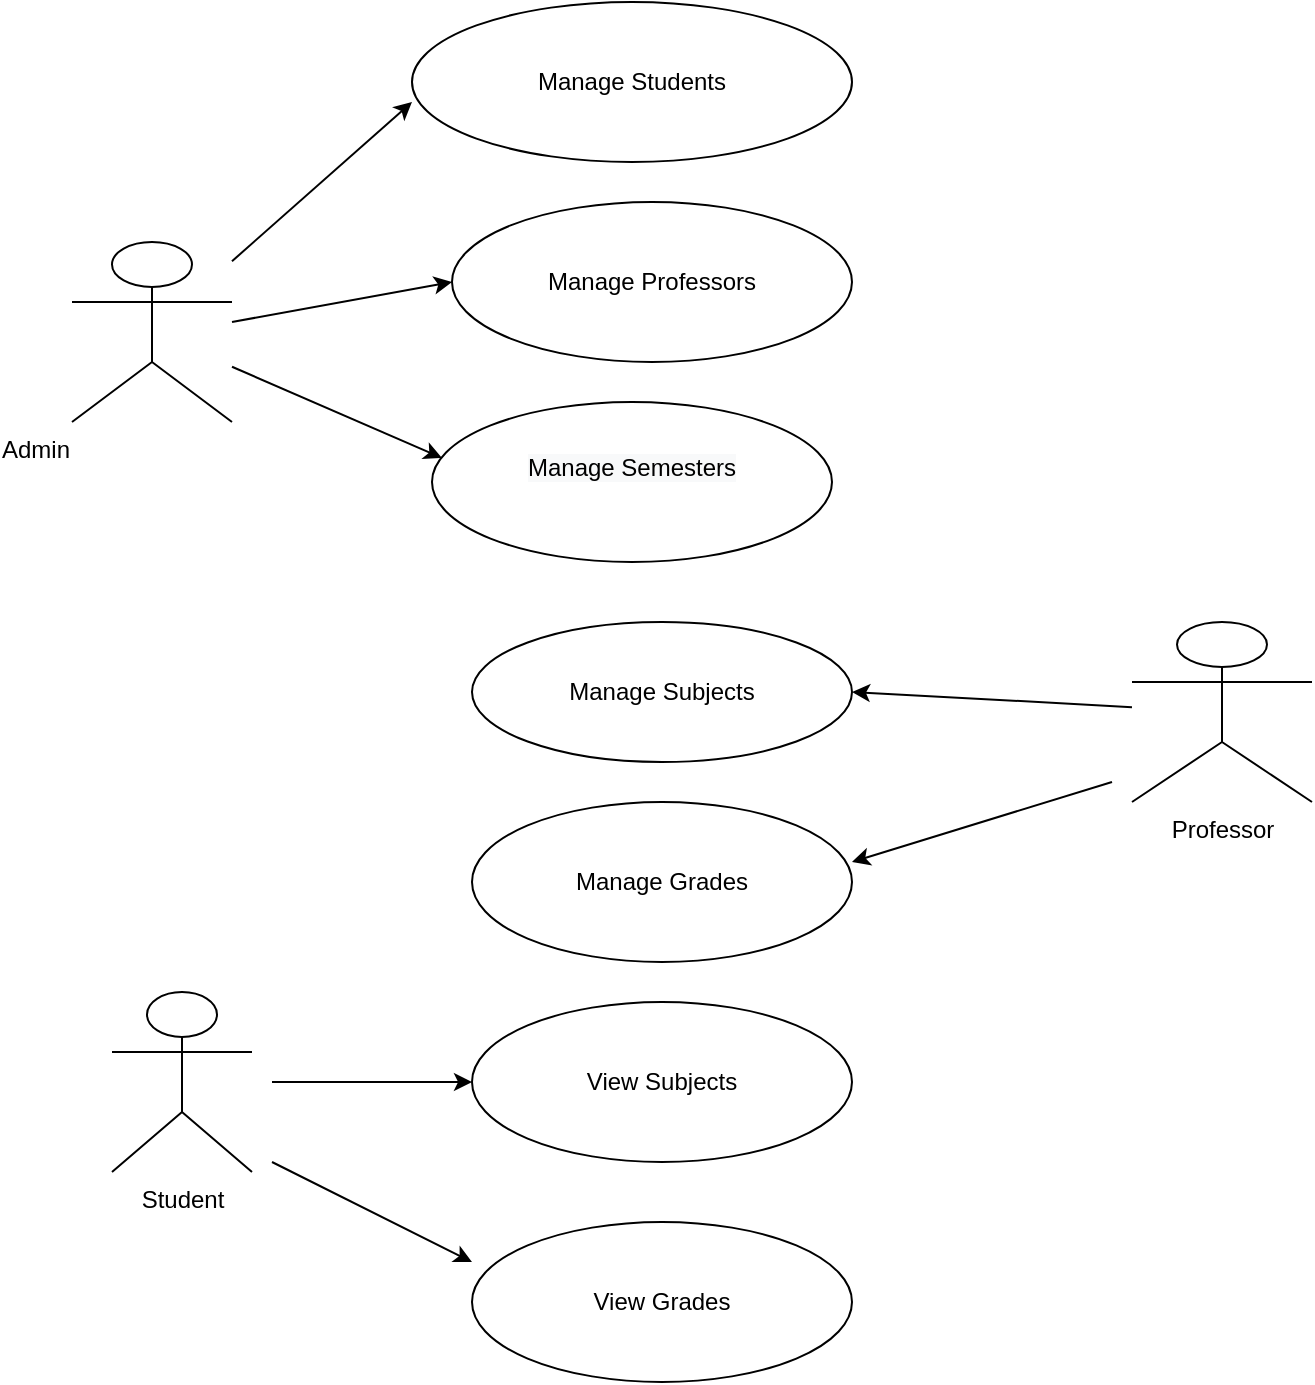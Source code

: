 <mxfile version="20.2.2" type="github">
  <diagram id="0_ErZN5WA0W29r6_q3-Z" name="Page-1">
    <mxGraphModel dx="1381" dy="795" grid="1" gridSize="10" guides="1" tooltips="1" connect="1" arrows="1" fold="1" page="1" pageScale="1" pageWidth="850" pageHeight="1100" math="0" shadow="0">
      <root>
        <mxCell id="0" />
        <mxCell id="1" parent="0" />
        <mxCell id="8udPuZZa-RVb5TZ7qEcf-2" value="&#xa;&lt;span style=&quot;color: rgb(0, 0, 0); font-family: Helvetica; font-size: 12px; font-style: normal; font-variant-ligatures: normal; font-variant-caps: normal; font-weight: 400; letter-spacing: normal; orphans: 2; text-align: center; text-indent: 0px; text-transform: none; widows: 2; word-spacing: 0px; -webkit-text-stroke-width: 0px; background-color: rgb(248, 249, 250); text-decoration-thickness: initial; text-decoration-style: initial; text-decoration-color: initial; float: none; display: inline !important;&quot;&gt;Manage Semesters&lt;/span&gt;&#xa;&#xa;" style="ellipse;whiteSpace=wrap;html=1;" vertex="1" parent="1">
          <mxGeometry x="270" y="240" width="200" height="80" as="geometry" />
        </mxCell>
        <mxCell id="8udPuZZa-RVb5TZ7qEcf-3" value="View Grades" style="ellipse;whiteSpace=wrap;html=1;" vertex="1" parent="1">
          <mxGeometry x="290" y="650" width="190" height="80" as="geometry" />
        </mxCell>
        <mxCell id="8udPuZZa-RVb5TZ7qEcf-4" value="Manage Professors" style="ellipse;whiteSpace=wrap;html=1;" vertex="1" parent="1">
          <mxGeometry x="280" y="140" width="200" height="80" as="geometry" />
        </mxCell>
        <mxCell id="8udPuZZa-RVb5TZ7qEcf-5" value="View Subjects" style="ellipse;whiteSpace=wrap;html=1;" vertex="1" parent="1">
          <mxGeometry x="290" y="540" width="190" height="80" as="geometry" />
        </mxCell>
        <mxCell id="8udPuZZa-RVb5TZ7qEcf-6" value="Manage Grades" style="ellipse;whiteSpace=wrap;html=1;" vertex="1" parent="1">
          <mxGeometry x="290" y="440" width="190" height="80" as="geometry" />
        </mxCell>
        <mxCell id="8udPuZZa-RVb5TZ7qEcf-7" value="Manage Subjects" style="ellipse;whiteSpace=wrap;html=1;" vertex="1" parent="1">
          <mxGeometry x="290" y="350" width="190" height="70" as="geometry" />
        </mxCell>
        <mxCell id="8udPuZZa-RVb5TZ7qEcf-9" value="Admin" style="shape=umlActor;verticalLabelPosition=bottom;verticalAlign=top;html=1;outlineConnect=0;labelPosition=left;align=right;" vertex="1" parent="1">
          <mxGeometry x="90" y="160" width="80" height="90" as="geometry" />
        </mxCell>
        <mxCell id="8udPuZZa-RVb5TZ7qEcf-10" value="Professor&lt;br&gt;" style="shape=umlActor;verticalLabelPosition=bottom;verticalAlign=top;html=1;outlineConnect=0;" vertex="1" parent="1">
          <mxGeometry x="620" y="350" width="90" height="90" as="geometry" />
        </mxCell>
        <mxCell id="8udPuZZa-RVb5TZ7qEcf-13" value="Student" style="shape=umlActor;verticalLabelPosition=bottom;verticalAlign=top;html=1;outlineConnect=0;" vertex="1" parent="1">
          <mxGeometry x="110" y="535" width="70" height="90" as="geometry" />
        </mxCell>
        <mxCell id="8udPuZZa-RVb5TZ7qEcf-18" value="" style="endArrow=classic;html=1;rounded=0;entryX=0;entryY=0.5;entryDx=0;entryDy=0;" edge="1" parent="1" target="8udPuZZa-RVb5TZ7qEcf-4">
          <mxGeometry width="50" height="50" relative="1" as="geometry">
            <mxPoint x="170" y="200" as="sourcePoint" />
            <mxPoint x="220" y="150" as="targetPoint" />
          </mxGeometry>
        </mxCell>
        <mxCell id="8udPuZZa-RVb5TZ7qEcf-20" value="" style="endArrow=classic;html=1;rounded=0;entryX=0.025;entryY=0.35;entryDx=0;entryDy=0;entryPerimeter=0;" edge="1" parent="1" source="8udPuZZa-RVb5TZ7qEcf-9" target="8udPuZZa-RVb5TZ7qEcf-2">
          <mxGeometry width="50" height="50" relative="1" as="geometry">
            <mxPoint x="400" y="530" as="sourcePoint" />
            <mxPoint x="450" y="480" as="targetPoint" />
          </mxGeometry>
        </mxCell>
        <mxCell id="8udPuZZa-RVb5TZ7qEcf-23" value="" style="endArrow=classic;html=1;rounded=0;entryX=1;entryY=0.5;entryDx=0;entryDy=0;" edge="1" parent="1" source="8udPuZZa-RVb5TZ7qEcf-10" target="8udPuZZa-RVb5TZ7qEcf-7">
          <mxGeometry width="50" height="50" relative="1" as="geometry">
            <mxPoint x="400" y="530" as="sourcePoint" />
            <mxPoint x="450" y="480" as="targetPoint" />
          </mxGeometry>
        </mxCell>
        <mxCell id="8udPuZZa-RVb5TZ7qEcf-24" value="" style="endArrow=classic;html=1;rounded=0;" edge="1" parent="1">
          <mxGeometry width="50" height="50" relative="1" as="geometry">
            <mxPoint x="610" y="430" as="sourcePoint" />
            <mxPoint x="480" y="470" as="targetPoint" />
          </mxGeometry>
        </mxCell>
        <mxCell id="8udPuZZa-RVb5TZ7qEcf-25" value="" style="endArrow=classic;html=1;rounded=0;" edge="1" parent="1">
          <mxGeometry width="50" height="50" relative="1" as="geometry">
            <mxPoint x="190" y="580" as="sourcePoint" />
            <mxPoint x="290" y="580" as="targetPoint" />
          </mxGeometry>
        </mxCell>
        <mxCell id="8udPuZZa-RVb5TZ7qEcf-28" value="" style="endArrow=classic;html=1;rounded=0;" edge="1" parent="1">
          <mxGeometry width="50" height="50" relative="1" as="geometry">
            <mxPoint x="190" y="620" as="sourcePoint" />
            <mxPoint x="290" y="670" as="targetPoint" />
          </mxGeometry>
        </mxCell>
        <mxCell id="8udPuZZa-RVb5TZ7qEcf-29" value="Manage Students" style="ellipse;whiteSpace=wrap;html=1;" vertex="1" parent="1">
          <mxGeometry x="260" y="40" width="220" height="80" as="geometry" />
        </mxCell>
        <mxCell id="8udPuZZa-RVb5TZ7qEcf-31" value="" style="endArrow=classic;html=1;rounded=0;entryX=0;entryY=0.625;entryDx=0;entryDy=0;entryPerimeter=0;" edge="1" parent="1" source="8udPuZZa-RVb5TZ7qEcf-9" target="8udPuZZa-RVb5TZ7qEcf-29">
          <mxGeometry width="50" height="50" relative="1" as="geometry">
            <mxPoint x="400" y="430" as="sourcePoint" />
            <mxPoint x="210" y="120" as="targetPoint" />
          </mxGeometry>
        </mxCell>
      </root>
    </mxGraphModel>
  </diagram>
</mxfile>
